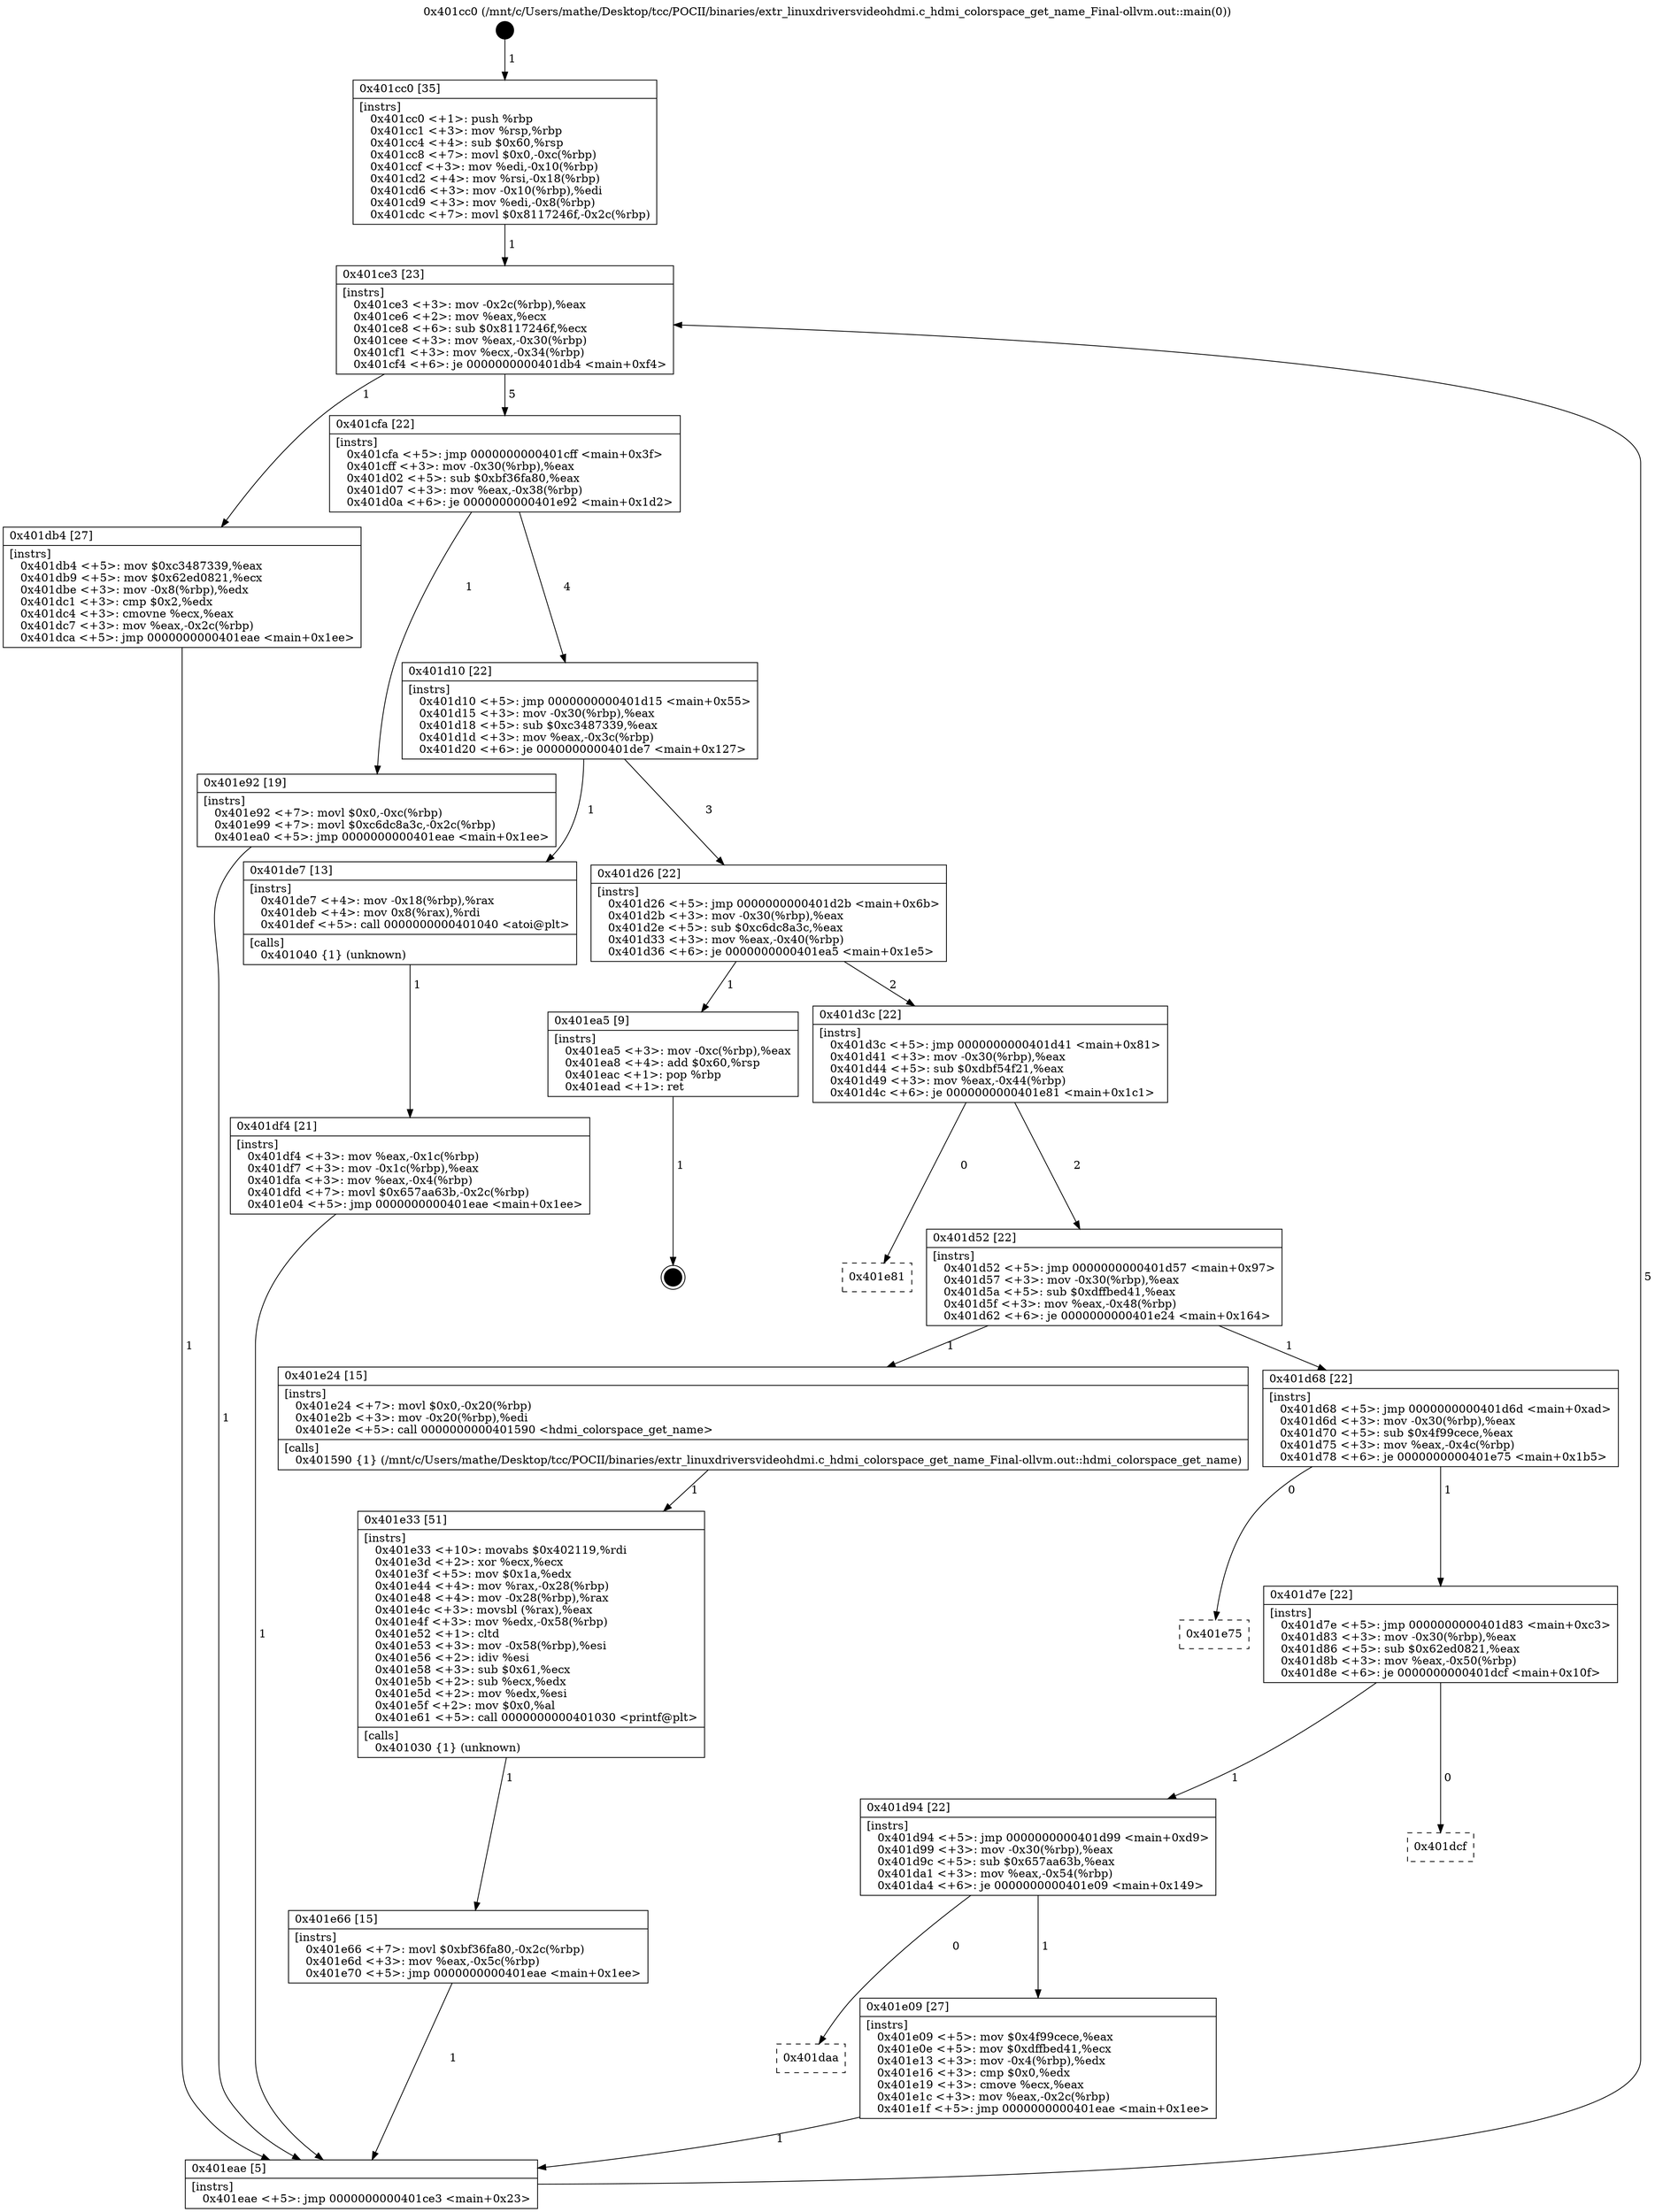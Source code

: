 digraph "0x401cc0" {
  label = "0x401cc0 (/mnt/c/Users/mathe/Desktop/tcc/POCII/binaries/extr_linuxdriversvideohdmi.c_hdmi_colorspace_get_name_Final-ollvm.out::main(0))"
  labelloc = "t"
  node[shape=record]

  Entry [label="",width=0.3,height=0.3,shape=circle,fillcolor=black,style=filled]
  "0x401ce3" [label="{
     0x401ce3 [23]\l
     | [instrs]\l
     &nbsp;&nbsp;0x401ce3 \<+3\>: mov -0x2c(%rbp),%eax\l
     &nbsp;&nbsp;0x401ce6 \<+2\>: mov %eax,%ecx\l
     &nbsp;&nbsp;0x401ce8 \<+6\>: sub $0x8117246f,%ecx\l
     &nbsp;&nbsp;0x401cee \<+3\>: mov %eax,-0x30(%rbp)\l
     &nbsp;&nbsp;0x401cf1 \<+3\>: mov %ecx,-0x34(%rbp)\l
     &nbsp;&nbsp;0x401cf4 \<+6\>: je 0000000000401db4 \<main+0xf4\>\l
  }"]
  "0x401db4" [label="{
     0x401db4 [27]\l
     | [instrs]\l
     &nbsp;&nbsp;0x401db4 \<+5\>: mov $0xc3487339,%eax\l
     &nbsp;&nbsp;0x401db9 \<+5\>: mov $0x62ed0821,%ecx\l
     &nbsp;&nbsp;0x401dbe \<+3\>: mov -0x8(%rbp),%edx\l
     &nbsp;&nbsp;0x401dc1 \<+3\>: cmp $0x2,%edx\l
     &nbsp;&nbsp;0x401dc4 \<+3\>: cmovne %ecx,%eax\l
     &nbsp;&nbsp;0x401dc7 \<+3\>: mov %eax,-0x2c(%rbp)\l
     &nbsp;&nbsp;0x401dca \<+5\>: jmp 0000000000401eae \<main+0x1ee\>\l
  }"]
  "0x401cfa" [label="{
     0x401cfa [22]\l
     | [instrs]\l
     &nbsp;&nbsp;0x401cfa \<+5\>: jmp 0000000000401cff \<main+0x3f\>\l
     &nbsp;&nbsp;0x401cff \<+3\>: mov -0x30(%rbp),%eax\l
     &nbsp;&nbsp;0x401d02 \<+5\>: sub $0xbf36fa80,%eax\l
     &nbsp;&nbsp;0x401d07 \<+3\>: mov %eax,-0x38(%rbp)\l
     &nbsp;&nbsp;0x401d0a \<+6\>: je 0000000000401e92 \<main+0x1d2\>\l
  }"]
  "0x401eae" [label="{
     0x401eae [5]\l
     | [instrs]\l
     &nbsp;&nbsp;0x401eae \<+5\>: jmp 0000000000401ce3 \<main+0x23\>\l
  }"]
  "0x401cc0" [label="{
     0x401cc0 [35]\l
     | [instrs]\l
     &nbsp;&nbsp;0x401cc0 \<+1\>: push %rbp\l
     &nbsp;&nbsp;0x401cc1 \<+3\>: mov %rsp,%rbp\l
     &nbsp;&nbsp;0x401cc4 \<+4\>: sub $0x60,%rsp\l
     &nbsp;&nbsp;0x401cc8 \<+7\>: movl $0x0,-0xc(%rbp)\l
     &nbsp;&nbsp;0x401ccf \<+3\>: mov %edi,-0x10(%rbp)\l
     &nbsp;&nbsp;0x401cd2 \<+4\>: mov %rsi,-0x18(%rbp)\l
     &nbsp;&nbsp;0x401cd6 \<+3\>: mov -0x10(%rbp),%edi\l
     &nbsp;&nbsp;0x401cd9 \<+3\>: mov %edi,-0x8(%rbp)\l
     &nbsp;&nbsp;0x401cdc \<+7\>: movl $0x8117246f,-0x2c(%rbp)\l
  }"]
  Exit [label="",width=0.3,height=0.3,shape=circle,fillcolor=black,style=filled,peripheries=2]
  "0x401e92" [label="{
     0x401e92 [19]\l
     | [instrs]\l
     &nbsp;&nbsp;0x401e92 \<+7\>: movl $0x0,-0xc(%rbp)\l
     &nbsp;&nbsp;0x401e99 \<+7\>: movl $0xc6dc8a3c,-0x2c(%rbp)\l
     &nbsp;&nbsp;0x401ea0 \<+5\>: jmp 0000000000401eae \<main+0x1ee\>\l
  }"]
  "0x401d10" [label="{
     0x401d10 [22]\l
     | [instrs]\l
     &nbsp;&nbsp;0x401d10 \<+5\>: jmp 0000000000401d15 \<main+0x55\>\l
     &nbsp;&nbsp;0x401d15 \<+3\>: mov -0x30(%rbp),%eax\l
     &nbsp;&nbsp;0x401d18 \<+5\>: sub $0xc3487339,%eax\l
     &nbsp;&nbsp;0x401d1d \<+3\>: mov %eax,-0x3c(%rbp)\l
     &nbsp;&nbsp;0x401d20 \<+6\>: je 0000000000401de7 \<main+0x127\>\l
  }"]
  "0x401e66" [label="{
     0x401e66 [15]\l
     | [instrs]\l
     &nbsp;&nbsp;0x401e66 \<+7\>: movl $0xbf36fa80,-0x2c(%rbp)\l
     &nbsp;&nbsp;0x401e6d \<+3\>: mov %eax,-0x5c(%rbp)\l
     &nbsp;&nbsp;0x401e70 \<+5\>: jmp 0000000000401eae \<main+0x1ee\>\l
  }"]
  "0x401de7" [label="{
     0x401de7 [13]\l
     | [instrs]\l
     &nbsp;&nbsp;0x401de7 \<+4\>: mov -0x18(%rbp),%rax\l
     &nbsp;&nbsp;0x401deb \<+4\>: mov 0x8(%rax),%rdi\l
     &nbsp;&nbsp;0x401def \<+5\>: call 0000000000401040 \<atoi@plt\>\l
     | [calls]\l
     &nbsp;&nbsp;0x401040 \{1\} (unknown)\l
  }"]
  "0x401d26" [label="{
     0x401d26 [22]\l
     | [instrs]\l
     &nbsp;&nbsp;0x401d26 \<+5\>: jmp 0000000000401d2b \<main+0x6b\>\l
     &nbsp;&nbsp;0x401d2b \<+3\>: mov -0x30(%rbp),%eax\l
     &nbsp;&nbsp;0x401d2e \<+5\>: sub $0xc6dc8a3c,%eax\l
     &nbsp;&nbsp;0x401d33 \<+3\>: mov %eax,-0x40(%rbp)\l
     &nbsp;&nbsp;0x401d36 \<+6\>: je 0000000000401ea5 \<main+0x1e5\>\l
  }"]
  "0x401df4" [label="{
     0x401df4 [21]\l
     | [instrs]\l
     &nbsp;&nbsp;0x401df4 \<+3\>: mov %eax,-0x1c(%rbp)\l
     &nbsp;&nbsp;0x401df7 \<+3\>: mov -0x1c(%rbp),%eax\l
     &nbsp;&nbsp;0x401dfa \<+3\>: mov %eax,-0x4(%rbp)\l
     &nbsp;&nbsp;0x401dfd \<+7\>: movl $0x657aa63b,-0x2c(%rbp)\l
     &nbsp;&nbsp;0x401e04 \<+5\>: jmp 0000000000401eae \<main+0x1ee\>\l
  }"]
  "0x401e33" [label="{
     0x401e33 [51]\l
     | [instrs]\l
     &nbsp;&nbsp;0x401e33 \<+10\>: movabs $0x402119,%rdi\l
     &nbsp;&nbsp;0x401e3d \<+2\>: xor %ecx,%ecx\l
     &nbsp;&nbsp;0x401e3f \<+5\>: mov $0x1a,%edx\l
     &nbsp;&nbsp;0x401e44 \<+4\>: mov %rax,-0x28(%rbp)\l
     &nbsp;&nbsp;0x401e48 \<+4\>: mov -0x28(%rbp),%rax\l
     &nbsp;&nbsp;0x401e4c \<+3\>: movsbl (%rax),%eax\l
     &nbsp;&nbsp;0x401e4f \<+3\>: mov %edx,-0x58(%rbp)\l
     &nbsp;&nbsp;0x401e52 \<+1\>: cltd\l
     &nbsp;&nbsp;0x401e53 \<+3\>: mov -0x58(%rbp),%esi\l
     &nbsp;&nbsp;0x401e56 \<+2\>: idiv %esi\l
     &nbsp;&nbsp;0x401e58 \<+3\>: sub $0x61,%ecx\l
     &nbsp;&nbsp;0x401e5b \<+2\>: sub %ecx,%edx\l
     &nbsp;&nbsp;0x401e5d \<+2\>: mov %edx,%esi\l
     &nbsp;&nbsp;0x401e5f \<+2\>: mov $0x0,%al\l
     &nbsp;&nbsp;0x401e61 \<+5\>: call 0000000000401030 \<printf@plt\>\l
     | [calls]\l
     &nbsp;&nbsp;0x401030 \{1\} (unknown)\l
  }"]
  "0x401ea5" [label="{
     0x401ea5 [9]\l
     | [instrs]\l
     &nbsp;&nbsp;0x401ea5 \<+3\>: mov -0xc(%rbp),%eax\l
     &nbsp;&nbsp;0x401ea8 \<+4\>: add $0x60,%rsp\l
     &nbsp;&nbsp;0x401eac \<+1\>: pop %rbp\l
     &nbsp;&nbsp;0x401ead \<+1\>: ret\l
  }"]
  "0x401d3c" [label="{
     0x401d3c [22]\l
     | [instrs]\l
     &nbsp;&nbsp;0x401d3c \<+5\>: jmp 0000000000401d41 \<main+0x81\>\l
     &nbsp;&nbsp;0x401d41 \<+3\>: mov -0x30(%rbp),%eax\l
     &nbsp;&nbsp;0x401d44 \<+5\>: sub $0xdbf54f21,%eax\l
     &nbsp;&nbsp;0x401d49 \<+3\>: mov %eax,-0x44(%rbp)\l
     &nbsp;&nbsp;0x401d4c \<+6\>: je 0000000000401e81 \<main+0x1c1\>\l
  }"]
  "0x401daa" [label="{
     0x401daa\l
  }", style=dashed]
  "0x401e81" [label="{
     0x401e81\l
  }", style=dashed]
  "0x401d52" [label="{
     0x401d52 [22]\l
     | [instrs]\l
     &nbsp;&nbsp;0x401d52 \<+5\>: jmp 0000000000401d57 \<main+0x97\>\l
     &nbsp;&nbsp;0x401d57 \<+3\>: mov -0x30(%rbp),%eax\l
     &nbsp;&nbsp;0x401d5a \<+5\>: sub $0xdffbed41,%eax\l
     &nbsp;&nbsp;0x401d5f \<+3\>: mov %eax,-0x48(%rbp)\l
     &nbsp;&nbsp;0x401d62 \<+6\>: je 0000000000401e24 \<main+0x164\>\l
  }"]
  "0x401e09" [label="{
     0x401e09 [27]\l
     | [instrs]\l
     &nbsp;&nbsp;0x401e09 \<+5\>: mov $0x4f99cece,%eax\l
     &nbsp;&nbsp;0x401e0e \<+5\>: mov $0xdffbed41,%ecx\l
     &nbsp;&nbsp;0x401e13 \<+3\>: mov -0x4(%rbp),%edx\l
     &nbsp;&nbsp;0x401e16 \<+3\>: cmp $0x0,%edx\l
     &nbsp;&nbsp;0x401e19 \<+3\>: cmove %ecx,%eax\l
     &nbsp;&nbsp;0x401e1c \<+3\>: mov %eax,-0x2c(%rbp)\l
     &nbsp;&nbsp;0x401e1f \<+5\>: jmp 0000000000401eae \<main+0x1ee\>\l
  }"]
  "0x401e24" [label="{
     0x401e24 [15]\l
     | [instrs]\l
     &nbsp;&nbsp;0x401e24 \<+7\>: movl $0x0,-0x20(%rbp)\l
     &nbsp;&nbsp;0x401e2b \<+3\>: mov -0x20(%rbp),%edi\l
     &nbsp;&nbsp;0x401e2e \<+5\>: call 0000000000401590 \<hdmi_colorspace_get_name\>\l
     | [calls]\l
     &nbsp;&nbsp;0x401590 \{1\} (/mnt/c/Users/mathe/Desktop/tcc/POCII/binaries/extr_linuxdriversvideohdmi.c_hdmi_colorspace_get_name_Final-ollvm.out::hdmi_colorspace_get_name)\l
  }"]
  "0x401d68" [label="{
     0x401d68 [22]\l
     | [instrs]\l
     &nbsp;&nbsp;0x401d68 \<+5\>: jmp 0000000000401d6d \<main+0xad\>\l
     &nbsp;&nbsp;0x401d6d \<+3\>: mov -0x30(%rbp),%eax\l
     &nbsp;&nbsp;0x401d70 \<+5\>: sub $0x4f99cece,%eax\l
     &nbsp;&nbsp;0x401d75 \<+3\>: mov %eax,-0x4c(%rbp)\l
     &nbsp;&nbsp;0x401d78 \<+6\>: je 0000000000401e75 \<main+0x1b5\>\l
  }"]
  "0x401d94" [label="{
     0x401d94 [22]\l
     | [instrs]\l
     &nbsp;&nbsp;0x401d94 \<+5\>: jmp 0000000000401d99 \<main+0xd9\>\l
     &nbsp;&nbsp;0x401d99 \<+3\>: mov -0x30(%rbp),%eax\l
     &nbsp;&nbsp;0x401d9c \<+5\>: sub $0x657aa63b,%eax\l
     &nbsp;&nbsp;0x401da1 \<+3\>: mov %eax,-0x54(%rbp)\l
     &nbsp;&nbsp;0x401da4 \<+6\>: je 0000000000401e09 \<main+0x149\>\l
  }"]
  "0x401e75" [label="{
     0x401e75\l
  }", style=dashed]
  "0x401d7e" [label="{
     0x401d7e [22]\l
     | [instrs]\l
     &nbsp;&nbsp;0x401d7e \<+5\>: jmp 0000000000401d83 \<main+0xc3\>\l
     &nbsp;&nbsp;0x401d83 \<+3\>: mov -0x30(%rbp),%eax\l
     &nbsp;&nbsp;0x401d86 \<+5\>: sub $0x62ed0821,%eax\l
     &nbsp;&nbsp;0x401d8b \<+3\>: mov %eax,-0x50(%rbp)\l
     &nbsp;&nbsp;0x401d8e \<+6\>: je 0000000000401dcf \<main+0x10f\>\l
  }"]
  "0x401dcf" [label="{
     0x401dcf\l
  }", style=dashed]
  Entry -> "0x401cc0" [label=" 1"]
  "0x401ce3" -> "0x401db4" [label=" 1"]
  "0x401ce3" -> "0x401cfa" [label=" 5"]
  "0x401db4" -> "0x401eae" [label=" 1"]
  "0x401cc0" -> "0x401ce3" [label=" 1"]
  "0x401eae" -> "0x401ce3" [label=" 5"]
  "0x401ea5" -> Exit [label=" 1"]
  "0x401cfa" -> "0x401e92" [label=" 1"]
  "0x401cfa" -> "0x401d10" [label=" 4"]
  "0x401e92" -> "0x401eae" [label=" 1"]
  "0x401d10" -> "0x401de7" [label=" 1"]
  "0x401d10" -> "0x401d26" [label=" 3"]
  "0x401de7" -> "0x401df4" [label=" 1"]
  "0x401df4" -> "0x401eae" [label=" 1"]
  "0x401e66" -> "0x401eae" [label=" 1"]
  "0x401d26" -> "0x401ea5" [label=" 1"]
  "0x401d26" -> "0x401d3c" [label=" 2"]
  "0x401e33" -> "0x401e66" [label=" 1"]
  "0x401d3c" -> "0x401e81" [label=" 0"]
  "0x401d3c" -> "0x401d52" [label=" 2"]
  "0x401e24" -> "0x401e33" [label=" 1"]
  "0x401d52" -> "0x401e24" [label=" 1"]
  "0x401d52" -> "0x401d68" [label=" 1"]
  "0x401e09" -> "0x401eae" [label=" 1"]
  "0x401d68" -> "0x401e75" [label=" 0"]
  "0x401d68" -> "0x401d7e" [label=" 1"]
  "0x401d94" -> "0x401e09" [label=" 1"]
  "0x401d7e" -> "0x401dcf" [label=" 0"]
  "0x401d7e" -> "0x401d94" [label=" 1"]
  "0x401d94" -> "0x401daa" [label=" 0"]
}

